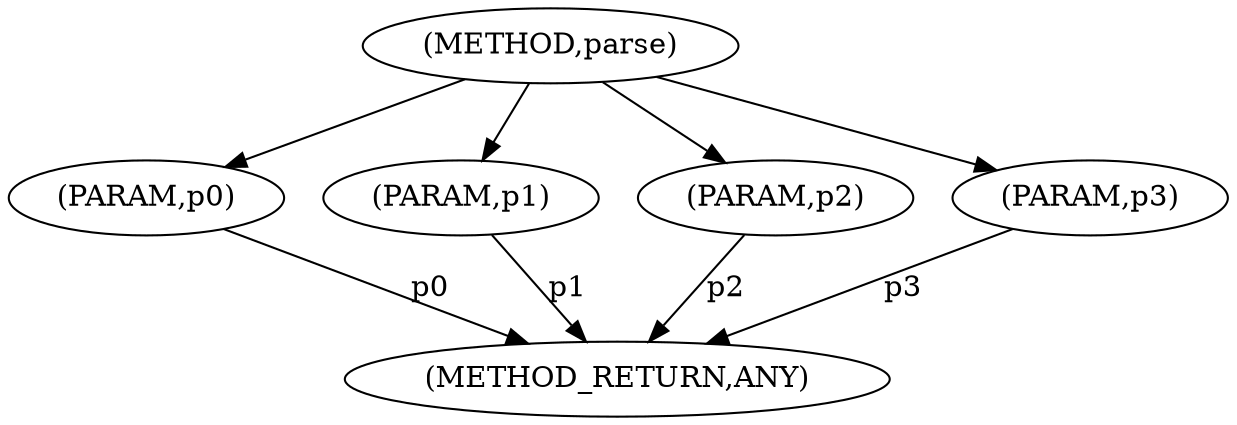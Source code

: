 digraph "parse" {  
"286" [label = <(METHOD,parse)> ]
"292" [label = <(METHOD_RETURN,ANY)> ]
"287" [label = <(PARAM,p0)> ]
"288" [label = <(PARAM,p1)> ]
"289" [label = <(PARAM,p2)> ]
"290" [label = <(PARAM,p3)> ]
  "287" -> "292"  [ label = "p0"] 
  "288" -> "292"  [ label = "p1"] 
  "289" -> "292"  [ label = "p2"] 
  "290" -> "292"  [ label = "p3"] 
  "286" -> "287" 
  "286" -> "288" 
  "286" -> "289" 
  "286" -> "290" 
}
